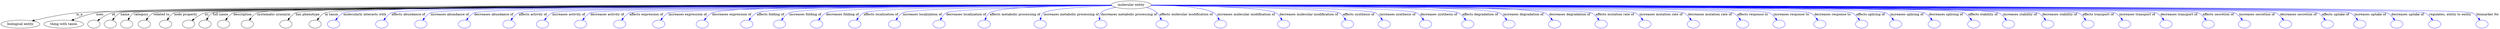 digraph {
	graph [bb="0,0,8835.2,122"];
	node [label="\N"];
	"molecular entity"	 [height=0.5,
		label="molecular entity",
		pos="4051.8,104",
		width=1.8837];
	"biological entity"	 [height=0.5,
		pos="67.823,18",
		width=1.884];
	"molecular entity" -> "biological entity"	 [label=is_a,
		lp="299.1,61",
		pos="e,113.55,31.484 3983.8,103.76 3490.8,101.96 477.99,90.082 287.27,68 230.61,61.44 167.23,46.107 123.2,34.137"];
	"thing with taxon"	 [height=0.5,
		pos="221.82,18",
		width=1.891];
	"molecular entity" -> "thing with taxon"	 [label=uses,
		lp="377.88,61",
		pos="e,256.45,33.609 3983.7,103.96 3496,103.61 550.73,100.16 365.71,68 331.22,62.004 293.92,48.838 265.94,37.52"];
	id	 [color=black,
		height=0.5,
		label="",
		pos="334.82,18",
		width=0.75];
	"molecular entity" -> id	 [color=black,
		label=id,
		lp="435.27,61",
		pos="e,353.18,31.203 3983.7,103.77 3493.3,102.06 518.42,90.768 428.93,68 404.81,61.862 380.05,48.364 361.98,36.939",
		style=solid];
	name	 [color=black,
		height=0.5,
		label="",
		pos="406.82,18",
		width=0.75];
	"molecular entity" -> name	 [color=black,
		label=name,
		lp="482.98,61",
		pos="e,420.43,33.98 3984,103.94 3497.3,103.47 553.31,99.283 467.51,68 452.44,62.507 438.42,51.525 427.66,41.249",
		style=solid];
	category	 [color=black,
		height=0.5,
		label="",
		pos="478.82,18",
		width=0.75];
	"molecular entity" -> category	 [color=black,
		label=category,
		lp="543.92,61",
		pos="e,487.66,35.307 3983.7,103.7 3496.5,101.51 560.17,87.497 519.63,68 508.81,62.795 499.89,53.183 493.19,43.767",
		style=solid];
	"related to"	 [color=black,
		height=0.5,
		label="",
		pos="550.82,18",
		width=0.75];
	"molecular entity" -> "related to"	 [color=black,
		label="related to",
		lp="615.06,61",
		pos="e,558.6,35.267 3983.9,103.7 3502.6,101.56 627.67,87.91 588.35,68 578.08,62.799 569.87,53.321 563.79,44.005",
		style=solid];
	"node property"	 [color=black,
		height=0.5,
		label="",
		pos="623.82,18",
		width=0.75];
	"molecular entity" -> "node property"	 [color=black,
		label="node property",
		lp="700.89,61",
		pos="e,631.71,35.27 3983.8,103.69 3508.3,101.44 700.17,87.391 661.68,68 651.36,62.803 643.1,53.326 636.95,44.009",
		style=solid];
	iri	 [color=black,
		height=0.5,
		label="",
		pos="695.82,18",
		width=0.75];
	"molecular entity" -> iri	 [color=black,
		label=iri,
		lp="780.04,61",
		pos="e,712.28,32.583 3984,103.77 3522,102.18 853.04,91.929 773.38,68 753.89,62.144 734.64,49.784 720.19,38.818",
		style=solid];
	"full name"	 [color=black,
		height=0.5,
		label="",
		pos="767.82,18",
		width=0.75];
	"molecular entity" -> "full name"	 [color=black,
		label="full name",
		lp="833.45,61",
		pos="e,776,35.279 3983.7,103.65 3520.1,101.21 843.43,86.327 806.56,68 796.13,62.814 787.69,53.339 781.39,44.02",
		style=solid];
	description	 [color=black,
		height=0.5,
		label="",
		pos="839.82,18",
		width=0.75];
	"molecular entity" -> description	 [color=black,
		label=description,
		lp="912.93,61",
		pos="e,848.97,35.313 3983.9,103.62 3526.8,100.98 917.91,85.219 881.62,68 870.66,62.802 861.55,53.192 854.66,43.775",
		style=solid];
	"systematic synonym"	 [color=black,
		height=0.5,
		label="",
		pos="920.82,18",
		width=0.75];
	"molecular entity" -> "systematic synonym"	 [color=black,
		label="systematic synonym",
		lp="1024.8,61",
		pos="e,930.98,34.858 3983.7,103.95 3536.5,103.53 1038.2,99.742 966.89,68 955.05,62.726 944.89,52.775 937.15,43.13",
		style=solid];
	"has phenotype"	 [color=black,
		height=0.5,
		label="",
		pos="1057.8,18",
		width=0.75];
	"molecular entity" -> "has phenotype"	 [color=black,
		label="has phenotype",
		lp="1144.1,61",
		pos="e,1067.8,34.851 3983.9,103.92 3549.1,103.29 1171.2,98.493 1103.3,68 1091.6,62.717 1081.5,52.764 1073.9,43.12",
		style=solid];
	"in taxon"	 [color=black,
		height=0.5,
		label="",
		pos="1158.8,18",
		width=0.75];
	"molecular entity" -> "in taxon"	 [color=black,
		label="in taxon",
		lp="1230.6,61",
		pos="e,1169.7,34.874 3983.9,103.86 3558.3,102.88 1273.1,96.337 1207.3,68 1195,62.694 1184.3,52.597 1176,42.858",
		style=solid];
	"molecularly interacts with"	 [color=blue,
		height=0.5,
		label="",
		pos="1230.8,18",
		width=0.75];
	"molecular entity" -> "molecularly interacts with"	 [color=blue,
		label="molecularly interacts with",
		lp="1347.9,61",
		pos="e,1240.6,35.327 3983.8,103.88 3563.8,103.05 1338.1,97.252 1274.6,68 1263.3,62.766 1253.7,53.015 1246.4,43.504",
		style=solid];
	"affects abundance of"	 [color=blue,
		height=0.5,
		label="",
		pos="1397.8,18",
		width=0.75];
	"molecular entity" -> "affects abundance of"	 [color=blue,
		label="affects abundance of",
		lp="1502.6,61",
		pos="e,1408.1,34.852 3983.8,103.8 3579.1,102.5 1504,94.542 1444.2,68 1432.4,62.717 1422.1,52.765 1414.3,43.121",
		style=solid];
	"increases abundance of"	 [color=blue,
		height=0.5,
		label="",
		pos="1536.8,18",
		width=0.75];
	"molecular entity" -> "increases abundance of"	 [color=blue,
		label="increases abundance of",
		lp="1648.7,61",
		pos="e,1547,34.846 3983.9,103.75 3592.5,102.19 1639.3,93.152 1583,68 1571.2,62.71 1561,52.756 1553.2,43.114",
		style=solid];
	"decreases abundance of"	 [color=blue,
		height=0.5,
		label="",
		pos="1689.8,18",
		width=0.75];
	"molecular entity" -> "decreases abundance of"	 [color=blue,
		label="decreases abundance of",
		lp="1801.9,61",
		pos="e,1699.9,34.839 3983.9,103.68 3607,101.82 1788.3,91.625 1735.7,68 1723.9,62.701 1713.8,52.746 1706.1,43.105",
		style=solid];
	"affects activity of"	 [color=blue,
		height=0.5,
		label="",
		pos="1844.8,18",
		width=0.75];
	"molecular entity" -> "affects activity of"	 [color=blue,
		label="affects activity of",
		lp="1940.7,61",
		pos="e,1855.1,34.837 3983.8,103.6 3622.1,101.37 1940,89.855 1891.1,68 1879.3,62.699 1869,52.744 1861.3,43.103",
		style=solid];
	"increases activity of"	 [color=blue,
		height=0.5,
		label="",
		pos="1965.8,18",
		width=0.75];
	"molecular entity" -> "increases activity of"	 [color=blue,
		label="increases activity of",
		lp="2068.8,61",
		pos="e,1976,34.831 3983.9,103.53 3634.9,101.04 2057.8,88.644 2011.9,68 2000,62.69 1989.9,52.734 1982.2,43.095",
		style=solid];
	"decreases activity of"	 [color=blue,
		height=0.5,
		label="",
		pos="2100.8,18",
		width=0.75];
	"molecular entity" -> "decreases activity of"	 [color=blue,
		label="decreases activity of",
		lp="2204,61",
		pos="e,2110.9,34.822 3984,103.45 3649.5,100.64 2189.2,87.299 2146.5,68 2134.8,62.68 2124.7,52.721 2117,43.084",
		style=solid];
	"affects expression of"	 [color=blue,
		height=0.5,
		label="",
		pos="2237.8,18",
		width=0.75];
	"molecular entity" -> "affects expression of"	 [color=blue,
		label="affects expression of",
		lp="2341.6,61",
		pos="e,2247.8,34.813 3983.9,103.35 3664.1,100.2 2322.6,85.918 2283.2,68 2271.5,62.667 2261.5,52.708 2253.9,43.072",
		style=solid];
	"increases expression of"	 [color=blue,
		height=0.5,
		label="",
		pos="2376.8,18",
		width=0.75];
	"molecular entity" -> "increases expression of"	 [color=blue,
		label="increases expression of",
		lp="2487.7,61",
		pos="e,2386.7,34.803 3984,103.23 3680.2,99.701 2458,84.497 2422,68 2410.3,62.654 2400.3,52.693 2392.8,43.06",
		style=solid];
	"decreases expression of"	 [color=blue,
		height=0.5,
		label="",
		pos="2529.8,18",
		width=0.75];
	"molecular entity" -> "decreases expression of"	 [color=blue,
		label="decreases expression of",
		lp="2640.9,61",
		pos="e,2539.6,34.79 3984,103.84 3702.7,102.99 2639.3,97.811 2574.7,68 2563,62.638 2553.1,52.674 2545.6,43.043",
		style=solid];
	"affects folding of"	 [color=blue,
		height=0.5,
		label="",
		pos="2684.8,18",
		width=0.75];
	"molecular entity" -> "affects folding of"	 [color=blue,
		label="affects folding of",
		lp="2776.9,61",
		pos="e,2694.7,35.263 3983.6,103.66 3720.9,102.13 2785.8,94.849 2728.7,68 2717.3,62.686 2707.8,52.922 2700.5,43.423",
		style=solid];
	"increases folding of"	 [color=blue,
		height=0.5,
		label="",
		pos="2803.8,18",
		width=0.75];
	"molecular entity" -> "increases folding of"	 [color=blue,
		label="increases folding of",
		lp="2902,61",
		pos="e,2813.3,35.239 3983.9,103.49 3736.8,101.45 2897.9,92.703 2846.4,68 2835.4,62.711 2826.1,53.085 2819.1,43.682",
		style=solid];
	"decreases folding of"	 [color=blue,
		height=0.5,
		label="",
		pos="2936.8,18",
		width=0.75];
	"molecular entity" -> "decreases folding of"	 [color=blue,
		label="decreases folding of",
		lp="3036.2,61",
		pos="e,2946.2,35.22 3984,103.24 3755.2,100.46 3024.3,89.916 2979.1,68 2968.1,62.687 2958.9,53.057 2952,43.657",
		style=solid];
	"affects localization of"	 [color=blue,
		height=0.5,
		label="",
		pos="3072.8,18",
		width=0.75];
	"molecular entity" -> "affects localization of"	 [color=blue,
		label="affects localization of",
		lp="3173.3,61",
		pos="e,3081.5,35.177 3983.8,102.94 3774.4,99.468 3151.5,87.546 3112.8,68 3102.2,62.633 3093.4,52.995 3086.9,43.603",
		style=solid];
	"increases localization of"	 [color=blue,
		height=0.5,
		label="",
		pos="3216.8,18",
		width=0.75];
	"molecular entity" -> "increases localization of"	 [color=blue,
		label="increases localization of",
		lp="3322.5,61",
		pos="e,3225,35.619 3984,102.5 3797.1,98.172 3286.6,84.857 3254.6,68 3244.5,62.701 3236.4,53.387 3230.2,44.223",
		style=solid];
	"decreases localization of"	 [color=blue,
		height=0.5,
		label="",
		pos="3374.8,18",
		width=0.75];
	"molecular entity" -> "decreases localization of"	 [color=blue,
		label="decreases localization of",
		lp="3476.6,61",
		pos="e,3381.3,35.51 3984.4,101.87 3824.2,96.6 3431.9,82.3 3407.2,68 3398.1,62.683 3391,53.617 3385.9,44.653",
		style=solid];
	"affects metabolic processing of"	 [color=blue,
		height=0.5,
		label="",
		pos="3535.8,18",
		width=0.75];
	"molecular entity" -> "affects metabolic processing of"	 [color=blue,
		label="affects metabolic processing of",
		lp="3648,61",
		pos="e,3539.8,35.812 3983.9,102.73 3857.3,99.826 3594.8,91.074 3560.5,68 3552.6,62.657 3547.1,53.99 3543.3,45.36",
		style=solid];
	"increases metabolic processing of"	 [color=blue,
		height=0.5,
		label="",
		pos="3732.8,18",
		width=0.75];
	"molecular entity" -> "increases metabolic processing of"	 [color=blue,
		label="increases metabolic processing of",
		lp="3843.1,61",
		pos="e,3733.7,36.426 3985.6,99.956 3901.8,94.258 3766.1,82.88 3748.3,68 3741.8,62.603 3738,54.547 3735.8,46.47",
		style=solid];
	"decreases metabolic processing of"	 [color=blue,
		height=0.5,
		label="",
		pos="3944.8,18",
		width=0.75];
	"molecular entity" -> "decreases metabolic processing of"	 [color=blue,
		label="decreases metabolic processing of",
		lp="4042.3,61",
		pos="e,3940.5,35.799 4000.1,92.347 3976.7,85.96 3952.9,77.431 3946,68 3941.4,61.743 3939.8,53.76 3939.8,46.02",
		style=solid];
	"affects molecular modification of"	 [color=blue,
		height=0.5,
		label="",
		pos="4158.8,18",
		width=0.75];
	"molecular entity" -> "affects molecular modification of"	 [color=blue,
		label="affects molecular modification of",
		lp="4239.8,61",
		pos="e,4154.5,36.123 4099.7,90.995 4113,85.584 4126.6,78.128 4136.8,68 4143.1,61.845 4147.7,53.618 4151,45.616",
		style=solid];
	"increases molecular modification of"	 [color=blue,
		height=0.5,
		label="",
		pos="4367.8,18",
		width=0.75];
	"molecular entity" -> "increases molecular modification of"	 [color=blue,
		label="increases molecular modification of",
		lp="4450.9,61",
		pos="e,4361.5,35.713 4119.5,102.09 4192.2,98.886 4301.9,90.397 4336.8,68 4345.5,62.43 4352.2,53.48 4357,44.68",
		style=solid];
	"decreases molecular modification of"	 [color=blue,
		height=0.5,
		label="",
		pos="4590.8,18",
		width=0.75];
	"molecular entity" -> "decreases molecular modification of"	 [color=blue,
		label="decreases molecular modification of",
		lp="4672.1,61",
		pos="e,4583.1,35.491 4119.5,102.33 4248,98.699 4517.7,88.696 4554.8,68 4564.5,62.604 4572.2,53.398 4578,44.346",
		style=solid];
	"affects synthesis of"	 [color=blue,
		height=0.5,
		label="",
		pos="4816.8,18",
		width=0.75];
	"molecular entity" -> "affects synthesis of"	 [color=blue,
		label="affects synthesis of",
		lp="4849.4,61",
		pos="e,4808.2,35.614 4119.5,102.17 4294.3,97.23 4748.9,83.012 4777.8,68 4788,62.694 4796.4,53.379 4802.8,44.216",
		style=solid];
	"increases synthesis of"	 [color=blue,
		height=0.5,
		label="",
		pos="4946.8,18",
		width=0.75];
	"molecular entity" -> "increases synthesis of"	 [color=blue,
		label="increases synthesis of",
		lp="4985.5,61",
		pos="e,4938.2,35.161 4119.6,102.67 4315.7,98.638 4871.9,85.682 4906.8,68 4917.5,62.614 4926.2,52.972 4932.8,43.583",
		style=solid];
	"decreases synthesis of"	 [color=blue,
		height=0.5,
		label="",
		pos="5090.8,18",
		width=0.75];
	"molecular entity" -> "decreases synthesis of"	 [color=blue,
		label="decreases synthesis of",
		lp="5129.6,61",
		pos="e,5081.9,35.197 4119.9,103.08 4338,99.926 5008.2,88.602 5049.8,68 5060.6,62.658 5069.5,53.024 5076.3,43.628",
		style=solid];
	"affects degradation of"	 [color=blue,
		height=0.5,
		label="",
		pos="5237.8,18",
		width=0.75];
	"molecular entity" -> "affects degradation of"	 [color=blue,
		label="affects degradation of",
		lp="5275.7,61",
		pos="e,5228.6,35.227 4120,103.39 4359.1,101.04 5147.3,91.532 5195.8,68 5206.8,62.695 5215.9,53.067 5222.8,43.666",
		style=solid];
	"increases degradation of"	 [color=blue,
		height=0.5,
		label="",
		pos="5382.8,18",
		width=0.75];
	"molecular entity" -> "increases degradation of"	 [color=blue,
		label="increases degradation of",
		lp="5427.8,61",
		pos="e,5373.6,35.242 4120,103.64 4378.4,102.08 5285.5,94.704 5340.8,68 5351.8,62.714 5360.9,53.089 5367.8,43.685",
		style=solid];
	"decreases degradation of"	 [color=blue,
		height=0.5,
		label="",
		pos="5541.8,18",
		width=0.75];
	"molecular entity" -> "decreases degradation of"	 [color=blue,
		label="decreases degradation of",
		lp="5588,61",
		pos="e,5532.6,35.256 4119.7,103.86 4397.7,103.09 5437,98.207 5499.8,68 5510.8,62.731 5519.9,53.109 5526.8,43.702",
		style=solid];
	"affects mutation rate of"	 [color=blue,
		height=0.5,
		label="",
		pos="5702.8,18",
		width=0.75];
	"molecular entity" -> "affects mutation rate of"	 [color=blue,
		label="affects mutation rate of",
		lp="5744.8,61",
		pos="e,5693.6,35.267 4119.8,103.24 4421.5,99.775 5625.6,84.908 5660.8,68 5671.8,62.745 5680.9,53.125 5687.9,43.716",
		style=solid];
	"increases mutation rate of"	 [color=blue,
		height=0.5,
		label="",
		pos="5855.8,18",
		width=0.75];
	"molecular entity" -> "increases mutation rate of"	 [color=blue,
		label="increases mutation rate of",
		lp="5904.9,61",
		pos="e,5846.6,35.275 4119.8,103.38 4438.9,100.35 5774.9,86.602 5813.8,68 5824.8,62.755 5833.9,53.137 5840.9,43.727",
		style=solid];
	"decreases mutation rate of"	 [color=blue,
		height=0.5,
		label="",
		pos="6022.8,18",
		width=0.75];
	"molecular entity" -> "decreases mutation rate of"	 [color=blue,
		label="decreases mutation rate of",
		lp="6073.1,61",
		pos="e,6013.6,35.283 4119.7,103.5 4456.8,100.92 5938,88.456 5980.8,68 5991.8,62.765 6000.9,53.148 6007.9,43.737",
		style=solid];
	"affects response to"	 [color=blue,
		height=0.5,
		label="",
		pos="6192.8,18",
		width=0.75];
	"molecular entity" -> "affects response to"	 [color=blue,
		label="affects response to",
		lp="6221.8,61",
		pos="e,6183.6,35.29 4119.7,103.61 4474.7,101.45 6103.9,90.346 6150.8,68 6161.8,62.773 6170.9,53.158 6177.9,43.745",
		style=solid];
	"increases response to"	 [color=blue,
		height=0.5,
		label="",
		pos="6319.8,18",
		width=0.75];
	"molecular entity" -> "increases response to"	 [color=blue,
		label="increases response to",
		lp="6355.9,61",
		pos="e,6310.6,35.294 4119.8,103.67 4488,101.81 6227.9,91.757 6277.8,68 6288.8,62.779 6297.9,53.164 6304.9,43.751",
		style=solid];
	"decreases response to"	 [color=blue,
		height=0.5,
		label="",
		pos="6460.8,18",
		width=0.75];
	"molecular entity" -> "decreases response to"	 [color=blue,
		label="decreases response to",
		lp="6498.1,61",
		pos="e,6451.6,35.298 4119.7,103.74 4501.4,102.19 6365.5,93.333 6418.8,68 6429.8,62.784 6438.9,53.17 6445.9,43.756",
		style=solid];
	"affects splicing of"	 [color=blue,
		height=0.5,
		label="",
		pos="6604.8,18",
		width=0.75];
	"molecular entity" -> "affects splicing of"	 [color=blue,
		label="affects splicing of",
		lp="6631.8,61",
		pos="e,6595.6,35.302 4119.9,103.8 4515.8,102.55 6506.1,94.936 6562.8,68 6573.8,62.789 6582.9,53.176 6589.9,43.761",
		style=solid];
	"increases splicing of"	 [color=blue,
		height=0.5,
		label="",
		pos="6727.8,18",
		width=0.75];
	"molecular entity" -> "increases splicing of"	 [color=blue,
		label="increases splicing of",
		lp="6762,61",
		pos="e,6718.6,35.305 4119.9,103.85 4527.2,102.85 6626.1,96.312 6685.8,68 6696.8,62.792 6705.9,53.18 6712.9,43.765",
		style=solid];
	"decreases splicing of"	 [color=blue,
		height=0.5,
		label="",
		pos="6864.8,18",
		width=0.75];
	"molecular entity" -> "decreases splicing of"	 [color=blue,
		label="decreases splicing of",
		lp="6900.1,61",
		pos="e,6855.6,35.308 4119.7,103.9 4538.8,103.16 6759.8,97.852 6822.8,68 6833.8,62.796 6843,53.184 6849.9,43.768",
		style=solid];
	"affects stability of"	 [color=blue,
		height=0.5,
		label="",
		pos="7004.8,18",
		width=0.75];
	"molecular entity" -> "affects stability of"	 [color=blue,
		label="affects stability of",
		lp="7032.2,61",
		pos="e,6995.6,35.311 4119.9,103.94 4552.1,103.46 6896.5,99.415 6962.8,68 6973.8,62.799 6983,53.188 6989.9,43.772",
		style=solid];
	"increases stability of"	 [color=blue,
		height=0.5,
		label="",
		pos="7128.8,18",
		width=0.75];
	"molecular entity" -> "increases stability of"	 [color=blue,
		label="increases stability of",
		lp="7163.4,61",
		pos="e,7119.6,35.313 4119.7,103.58 4565.1,100.78 7052.1,84.416 7086.8,68 7097.8,62.802 7107,53.192 7113.9,43.775",
		style=solid];
	"decreases stability of"	 [color=blue,
		height=0.5,
		label="",
		pos="7266.8,18",
		width=0.75];
	"molecular entity" -> "decreases stability of"	 [color=blue,
		label="decreases stability of",
		lp="7302.5,61",
		pos="e,7257.6,35.315 4119.8,103.61 4577.3,100.98 7188.5,85.19 7224.8,68 7235.8,62.805 7245,53.195 7251.9,43.777",
		style=solid];
	"affects transport of"	 [color=blue,
		height=0.5,
		label="",
		pos="7406.8,18",
		width=0.75];
	"molecular entity" -> "affects transport of"	 [color=blue,
		label="affects transport of",
		lp="7436.6,61",
		pos="e,7397.6,35.317 4119.8,103.65 4588.8,101.18 7326.8,85.978 7364.8,68 7375.8,62.808 7385,53.198 7391.9,43.78",
		style=solid];
	"increases transport of"	 [color=blue,
		height=0.5,
		label="",
		pos="7534.8,18",
		width=0.75];
	"molecular entity" -> "increases transport of"	 [color=blue,
		label="increases transport of",
		lp="7571.7,61",
		pos="e,7525.6,35.319 4119.7,103.68 4598.9,101.35 7453.2,86.699 7492.8,68 7503.8,62.81 7513,53.2 7519.9,43.782",
		style=solid];
	"decreases transport of"	 [color=blue,
		height=0.5,
		label="",
		pos="7677.8,18",
		width=0.75];
	"molecular entity" -> "decreases transport of"	 [color=blue,
		label="decreases transport of",
		lp="7715.9,61",
		pos="e,7668.6,35.321 4119.8,103.71 4610.5,101.53 7594.5,87.504 7635.8,68 7646.8,62.812 7656,53.203 7662.9,43.785",
		style=solid];
	"affects secretion of"	 [color=blue,
		height=0.5,
		label="",
		pos="7822.8,18",
		width=0.75];
	"molecular entity" -> "affects secretion of"	 [color=blue,
		label="affects secretion of",
		lp="7852.9,61",
		pos="e,7813.6,35.323 4119.7,103.73 4621.5,101.71 7737.8,88.322 7780.8,68 7791.8,62.814 7801,53.206 7807.9,43.787",
		style=solid];
	"increases secretion of"	 [color=blue,
		height=0.5,
		label="",
		pos="7951.8,18",
		width=0.75];
	"molecular entity" -> "increases secretion of"	 [color=blue,
		label="increases secretion of",
		lp="7989.1,61",
		pos="e,7942.6,35.324 4120,103.75 4632.7,101.85 7865.2,89.046 7909.8,68 7920.8,62.816 7930,53.208 7936.9,43.789",
		style=solid];
	"decreases secretion of"	 [color=blue,
		height=0.5,
		label="",
		pos="8094.8,18",
		width=0.75];
	"molecular entity" -> "decreases secretion of"	 [color=blue,
		label="decreases secretion of",
		lp="8133.2,61",
		pos="e,8085.6,35.326 4120,103.78 4643.5,102.01 8006.5,89.853 8052.8,68 8063.8,62.818 8073,53.21 8079.9,43.791",
		style=solid];
	"affects uptake of"	 [color=blue,
		height=0.5,
		label="",
		pos="8240.8,18",
		width=0.75];
	"molecular entity" -> "affects uptake of"	 [color=blue,
		label="affects uptake of",
		lp="8264.3,61",
		pos="e,8231.6,35.327 4119.9,103.8 4654,102.17 8150.7,90.679 8198.8,68 8209.8,62.82 8219,53.212 8225.9,43.792",
		style=solid];
	"increases uptake of"	 [color=blue,
		height=0.5,
		label="",
		pos="8356.8,18",
		width=0.75];
	"molecular entity" -> "increases uptake of"	 [color=blue,
		label="increases uptake of",
		lp="8387.5,61",
		pos="e,8347.6,35.328 4119.7,103.82 4661.4,102.3 8265.3,91.338 8314.8,68 8325.8,62.821 8335,53.213 8341.9,43.794",
		style=solid];
	"decreases uptake of"	 [color=blue,
		height=0.5,
		label="",
		pos="8486.8,18",
		width=0.75];
	"molecular entity" -> "decreases uptake of"	 [color=blue,
		label="decreases uptake of",
		lp="8518.6,61",
		pos="e,8477.6,35.329 4120,103.83 4672.1,102.43 8393.7,92.069 8444.8,68 8455.8,62.822 8465,53.215 8471.9,43.795",
		style=solid];
	"regulates, entity to entity"	 [color=blue,
		height=0.5,
		label="",
		pos="8619.8,18",
		width=0.75];
	"molecular entity" -> "regulates, entity to entity"	 [color=blue,
		label="regulates, entity to entity",
		lp="8666.4,61",
		pos="e,8610.6,35.33 4119.8,103.85 4680.8,102.56 8525.1,92.824 8577.8,68 8588.8,62.824 8598,53.217 8604.9,43.796",
		style=solid];
	"biomarker for"	 [color=blue,
		height=0.5,
		label="",
		pos="8781.8,18",
		width=0.75];
	"molecular entity" -> "biomarker for"	 [color=blue,
		label="biomarker for",
		lp="8796.5,61",
		pos="e,8772.6,35.331 4120,103.87 4692.8,102.71 8685.1,93.738 8739.8,68 8750.8,62.825 8760,53.218 8766.9,43.798",
		style=solid];
}
